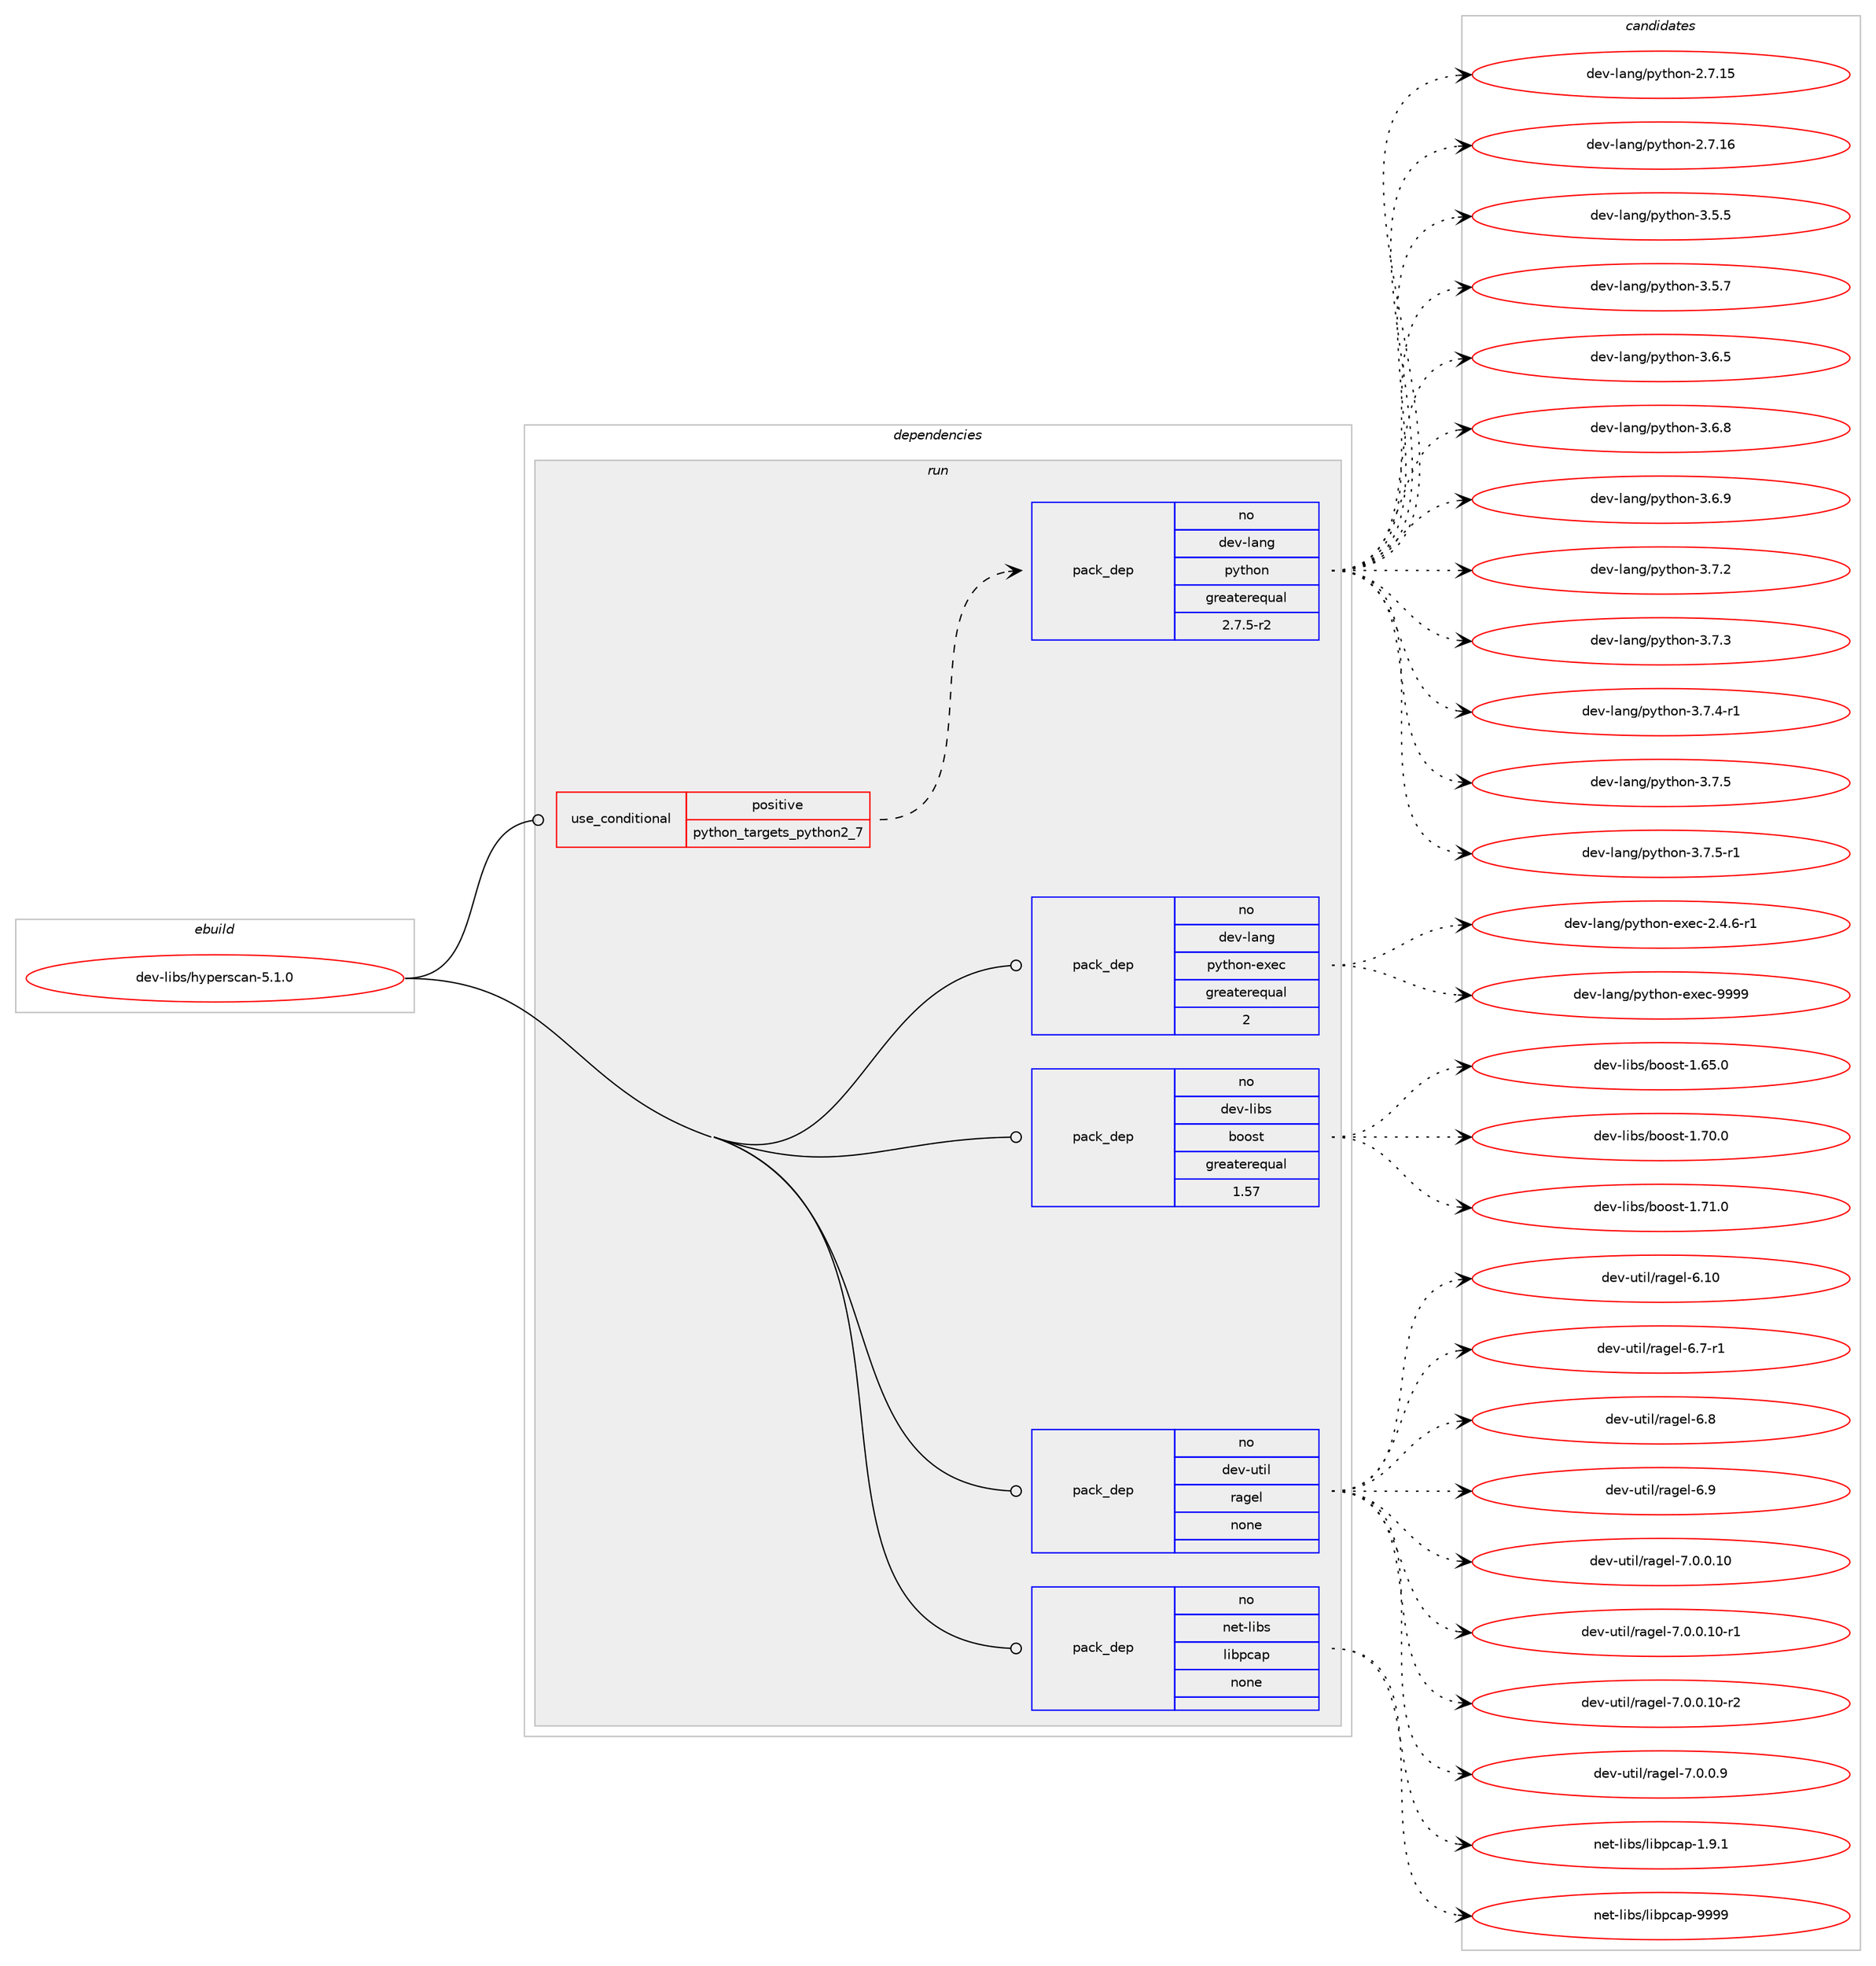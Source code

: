 digraph prolog {

# *************
# Graph options
# *************

newrank=true;
concentrate=true;
compound=true;
graph [rankdir=LR,fontname=Helvetica,fontsize=10,ranksep=1.5];#, ranksep=2.5, nodesep=0.2];
edge  [arrowhead=vee];
node  [fontname=Helvetica,fontsize=10];

# **********
# The ebuild
# **********

subgraph cluster_leftcol {
color=gray;
rank=same;
label=<<i>ebuild</i>>;
id [label="dev-libs/hyperscan-5.1.0", color=red, width=4, href="../dev-libs/hyperscan-5.1.0.svg"];
}

# ****************
# The dependencies
# ****************

subgraph cluster_midcol {
color=gray;
label=<<i>dependencies</i>>;
subgraph cluster_compile {
fillcolor="#eeeeee";
style=filled;
label=<<i>compile</i>>;
}
subgraph cluster_compileandrun {
fillcolor="#eeeeee";
style=filled;
label=<<i>compile and run</i>>;
}
subgraph cluster_run {
fillcolor="#eeeeee";
style=filled;
label=<<i>run</i>>;
subgraph cond131478 {
dependency564201 [label=<<TABLE BORDER="0" CELLBORDER="1" CELLSPACING="0" CELLPADDING="4"><TR><TD ROWSPAN="3" CELLPADDING="10">use_conditional</TD></TR><TR><TD>positive</TD></TR><TR><TD>python_targets_python2_7</TD></TR></TABLE>>, shape=none, color=red];
subgraph pack421324 {
dependency564202 [label=<<TABLE BORDER="0" CELLBORDER="1" CELLSPACING="0" CELLPADDING="4" WIDTH="220"><TR><TD ROWSPAN="6" CELLPADDING="30">pack_dep</TD></TR><TR><TD WIDTH="110">no</TD></TR><TR><TD>dev-lang</TD></TR><TR><TD>python</TD></TR><TR><TD>greaterequal</TD></TR><TR><TD>2.7.5-r2</TD></TR></TABLE>>, shape=none, color=blue];
}
dependency564201:e -> dependency564202:w [weight=20,style="dashed",arrowhead="vee"];
}
id:e -> dependency564201:w [weight=20,style="solid",arrowhead="odot"];
subgraph pack421325 {
dependency564203 [label=<<TABLE BORDER="0" CELLBORDER="1" CELLSPACING="0" CELLPADDING="4" WIDTH="220"><TR><TD ROWSPAN="6" CELLPADDING="30">pack_dep</TD></TR><TR><TD WIDTH="110">no</TD></TR><TR><TD>dev-lang</TD></TR><TR><TD>python-exec</TD></TR><TR><TD>greaterequal</TD></TR><TR><TD>2</TD></TR></TABLE>>, shape=none, color=blue];
}
id:e -> dependency564203:w [weight=20,style="solid",arrowhead="odot"];
subgraph pack421326 {
dependency564204 [label=<<TABLE BORDER="0" CELLBORDER="1" CELLSPACING="0" CELLPADDING="4" WIDTH="220"><TR><TD ROWSPAN="6" CELLPADDING="30">pack_dep</TD></TR><TR><TD WIDTH="110">no</TD></TR><TR><TD>dev-libs</TD></TR><TR><TD>boost</TD></TR><TR><TD>greaterequal</TD></TR><TR><TD>1.57</TD></TR></TABLE>>, shape=none, color=blue];
}
id:e -> dependency564204:w [weight=20,style="solid",arrowhead="odot"];
subgraph pack421327 {
dependency564205 [label=<<TABLE BORDER="0" CELLBORDER="1" CELLSPACING="0" CELLPADDING="4" WIDTH="220"><TR><TD ROWSPAN="6" CELLPADDING="30">pack_dep</TD></TR><TR><TD WIDTH="110">no</TD></TR><TR><TD>dev-util</TD></TR><TR><TD>ragel</TD></TR><TR><TD>none</TD></TR><TR><TD></TD></TR></TABLE>>, shape=none, color=blue];
}
id:e -> dependency564205:w [weight=20,style="solid",arrowhead="odot"];
subgraph pack421328 {
dependency564206 [label=<<TABLE BORDER="0" CELLBORDER="1" CELLSPACING="0" CELLPADDING="4" WIDTH="220"><TR><TD ROWSPAN="6" CELLPADDING="30">pack_dep</TD></TR><TR><TD WIDTH="110">no</TD></TR><TR><TD>net-libs</TD></TR><TR><TD>libpcap</TD></TR><TR><TD>none</TD></TR><TR><TD></TD></TR></TABLE>>, shape=none, color=blue];
}
id:e -> dependency564206:w [weight=20,style="solid",arrowhead="odot"];
}
}

# **************
# The candidates
# **************

subgraph cluster_choices {
rank=same;
color=gray;
label=<<i>candidates</i>>;

subgraph choice421324 {
color=black;
nodesep=1;
choice10010111845108971101034711212111610411111045504655464953 [label="dev-lang/python-2.7.15", color=red, width=4,href="../dev-lang/python-2.7.15.svg"];
choice10010111845108971101034711212111610411111045504655464954 [label="dev-lang/python-2.7.16", color=red, width=4,href="../dev-lang/python-2.7.16.svg"];
choice100101118451089711010347112121116104111110455146534653 [label="dev-lang/python-3.5.5", color=red, width=4,href="../dev-lang/python-3.5.5.svg"];
choice100101118451089711010347112121116104111110455146534655 [label="dev-lang/python-3.5.7", color=red, width=4,href="../dev-lang/python-3.5.7.svg"];
choice100101118451089711010347112121116104111110455146544653 [label="dev-lang/python-3.6.5", color=red, width=4,href="../dev-lang/python-3.6.5.svg"];
choice100101118451089711010347112121116104111110455146544656 [label="dev-lang/python-3.6.8", color=red, width=4,href="../dev-lang/python-3.6.8.svg"];
choice100101118451089711010347112121116104111110455146544657 [label="dev-lang/python-3.6.9", color=red, width=4,href="../dev-lang/python-3.6.9.svg"];
choice100101118451089711010347112121116104111110455146554650 [label="dev-lang/python-3.7.2", color=red, width=4,href="../dev-lang/python-3.7.2.svg"];
choice100101118451089711010347112121116104111110455146554651 [label="dev-lang/python-3.7.3", color=red, width=4,href="../dev-lang/python-3.7.3.svg"];
choice1001011184510897110103471121211161041111104551465546524511449 [label="dev-lang/python-3.7.4-r1", color=red, width=4,href="../dev-lang/python-3.7.4-r1.svg"];
choice100101118451089711010347112121116104111110455146554653 [label="dev-lang/python-3.7.5", color=red, width=4,href="../dev-lang/python-3.7.5.svg"];
choice1001011184510897110103471121211161041111104551465546534511449 [label="dev-lang/python-3.7.5-r1", color=red, width=4,href="../dev-lang/python-3.7.5-r1.svg"];
dependency564202:e -> choice10010111845108971101034711212111610411111045504655464953:w [style=dotted,weight="100"];
dependency564202:e -> choice10010111845108971101034711212111610411111045504655464954:w [style=dotted,weight="100"];
dependency564202:e -> choice100101118451089711010347112121116104111110455146534653:w [style=dotted,weight="100"];
dependency564202:e -> choice100101118451089711010347112121116104111110455146534655:w [style=dotted,weight="100"];
dependency564202:e -> choice100101118451089711010347112121116104111110455146544653:w [style=dotted,weight="100"];
dependency564202:e -> choice100101118451089711010347112121116104111110455146544656:w [style=dotted,weight="100"];
dependency564202:e -> choice100101118451089711010347112121116104111110455146544657:w [style=dotted,weight="100"];
dependency564202:e -> choice100101118451089711010347112121116104111110455146554650:w [style=dotted,weight="100"];
dependency564202:e -> choice100101118451089711010347112121116104111110455146554651:w [style=dotted,weight="100"];
dependency564202:e -> choice1001011184510897110103471121211161041111104551465546524511449:w [style=dotted,weight="100"];
dependency564202:e -> choice100101118451089711010347112121116104111110455146554653:w [style=dotted,weight="100"];
dependency564202:e -> choice1001011184510897110103471121211161041111104551465546534511449:w [style=dotted,weight="100"];
}
subgraph choice421325 {
color=black;
nodesep=1;
choice10010111845108971101034711212111610411111045101120101994550465246544511449 [label="dev-lang/python-exec-2.4.6-r1", color=red, width=4,href="../dev-lang/python-exec-2.4.6-r1.svg"];
choice10010111845108971101034711212111610411111045101120101994557575757 [label="dev-lang/python-exec-9999", color=red, width=4,href="../dev-lang/python-exec-9999.svg"];
dependency564203:e -> choice10010111845108971101034711212111610411111045101120101994550465246544511449:w [style=dotted,weight="100"];
dependency564203:e -> choice10010111845108971101034711212111610411111045101120101994557575757:w [style=dotted,weight="100"];
}
subgraph choice421326 {
color=black;
nodesep=1;
choice1001011184510810598115479811111111511645494654534648 [label="dev-libs/boost-1.65.0", color=red, width=4,href="../dev-libs/boost-1.65.0.svg"];
choice1001011184510810598115479811111111511645494655484648 [label="dev-libs/boost-1.70.0", color=red, width=4,href="../dev-libs/boost-1.70.0.svg"];
choice1001011184510810598115479811111111511645494655494648 [label="dev-libs/boost-1.71.0", color=red, width=4,href="../dev-libs/boost-1.71.0.svg"];
dependency564204:e -> choice1001011184510810598115479811111111511645494654534648:w [style=dotted,weight="100"];
dependency564204:e -> choice1001011184510810598115479811111111511645494655484648:w [style=dotted,weight="100"];
dependency564204:e -> choice1001011184510810598115479811111111511645494655494648:w [style=dotted,weight="100"];
}
subgraph choice421327 {
color=black;
nodesep=1;
choice1001011184511711610510847114971031011084554464948 [label="dev-util/ragel-6.10", color=red, width=4,href="../dev-util/ragel-6.10.svg"];
choice100101118451171161051084711497103101108455446554511449 [label="dev-util/ragel-6.7-r1", color=red, width=4,href="../dev-util/ragel-6.7-r1.svg"];
choice10010111845117116105108471149710310110845544656 [label="dev-util/ragel-6.8", color=red, width=4,href="../dev-util/ragel-6.8.svg"];
choice10010111845117116105108471149710310110845544657 [label="dev-util/ragel-6.9", color=red, width=4,href="../dev-util/ragel-6.9.svg"];
choice100101118451171161051084711497103101108455546484648464948 [label="dev-util/ragel-7.0.0.10", color=red, width=4,href="../dev-util/ragel-7.0.0.10.svg"];
choice1001011184511711610510847114971031011084555464846484649484511449 [label="dev-util/ragel-7.0.0.10-r1", color=red, width=4,href="../dev-util/ragel-7.0.0.10-r1.svg"];
choice1001011184511711610510847114971031011084555464846484649484511450 [label="dev-util/ragel-7.0.0.10-r2", color=red, width=4,href="../dev-util/ragel-7.0.0.10-r2.svg"];
choice1001011184511711610510847114971031011084555464846484657 [label="dev-util/ragel-7.0.0.9", color=red, width=4,href="../dev-util/ragel-7.0.0.9.svg"];
dependency564205:e -> choice1001011184511711610510847114971031011084554464948:w [style=dotted,weight="100"];
dependency564205:e -> choice100101118451171161051084711497103101108455446554511449:w [style=dotted,weight="100"];
dependency564205:e -> choice10010111845117116105108471149710310110845544656:w [style=dotted,weight="100"];
dependency564205:e -> choice10010111845117116105108471149710310110845544657:w [style=dotted,weight="100"];
dependency564205:e -> choice100101118451171161051084711497103101108455546484648464948:w [style=dotted,weight="100"];
dependency564205:e -> choice1001011184511711610510847114971031011084555464846484649484511449:w [style=dotted,weight="100"];
dependency564205:e -> choice1001011184511711610510847114971031011084555464846484649484511450:w [style=dotted,weight="100"];
dependency564205:e -> choice1001011184511711610510847114971031011084555464846484657:w [style=dotted,weight="100"];
}
subgraph choice421328 {
color=black;
nodesep=1;
choice110101116451081059811547108105981129997112454946574649 [label="net-libs/libpcap-1.9.1", color=red, width=4,href="../net-libs/libpcap-1.9.1.svg"];
choice1101011164510810598115471081059811299971124557575757 [label="net-libs/libpcap-9999", color=red, width=4,href="../net-libs/libpcap-9999.svg"];
dependency564206:e -> choice110101116451081059811547108105981129997112454946574649:w [style=dotted,weight="100"];
dependency564206:e -> choice1101011164510810598115471081059811299971124557575757:w [style=dotted,weight="100"];
}
}

}
